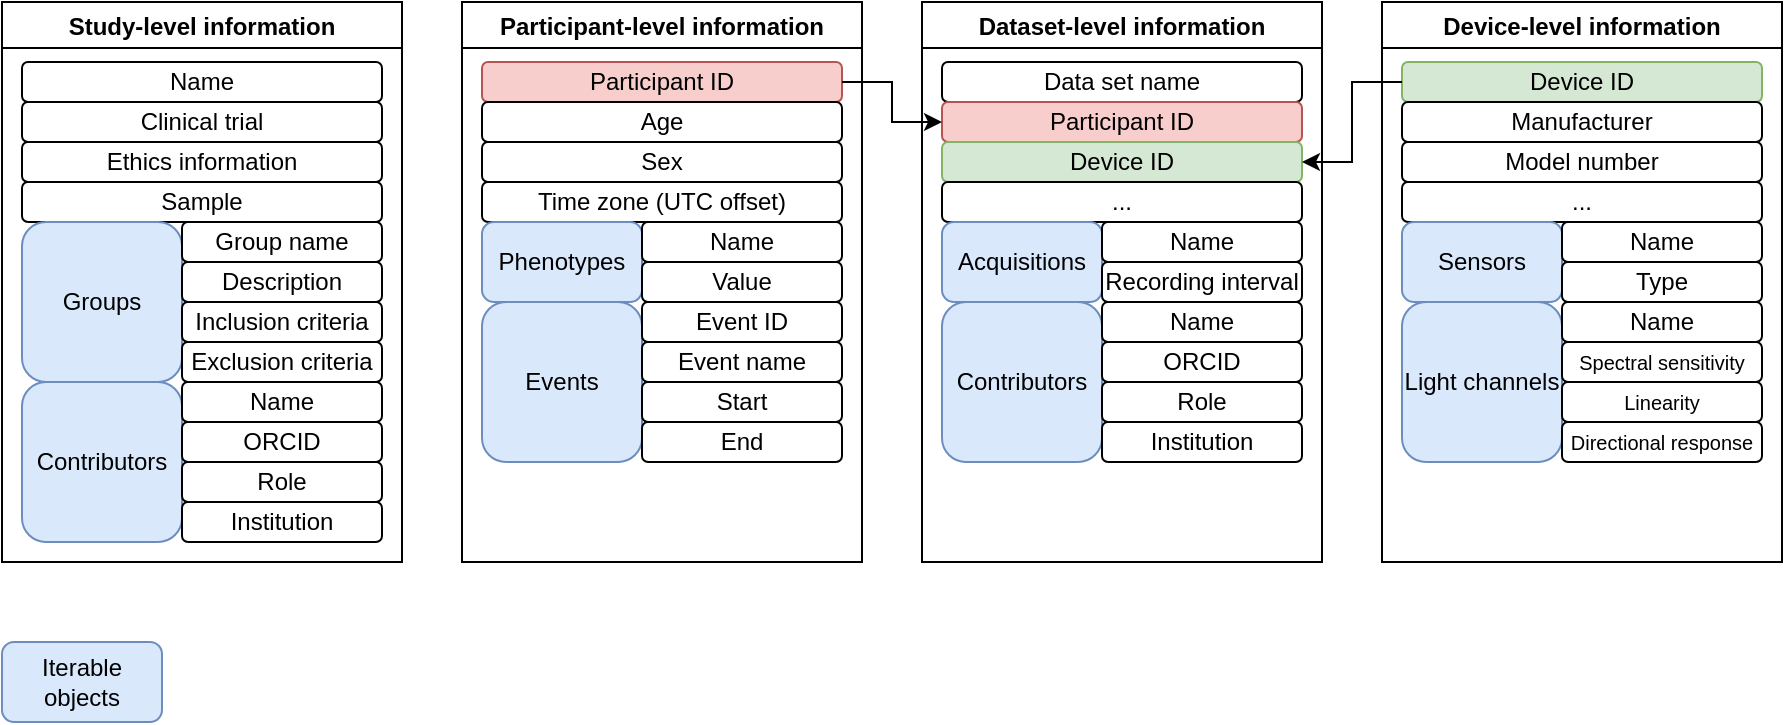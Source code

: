 <mxfile version="20.1.3" type="github">
  <diagram id="ivyklitA2pM1PZ684B0X" name="Page-1">
    <mxGraphModel dx="1040" dy="964" grid="1" gridSize="10" guides="1" tooltips="1" connect="1" arrows="1" fold="1" page="1" pageScale="1" pageWidth="1169" pageHeight="1654" math="0" shadow="0">
      <root>
        <mxCell id="0" />
        <mxCell id="1" parent="0" />
        <mxCell id="EMIKrM8pHHltHJUV4g7G-3" value="Study-level information" style="swimlane;" vertex="1" parent="1">
          <mxGeometry x="10" y="240" width="200" height="280" as="geometry" />
        </mxCell>
        <mxCell id="EMIKrM8pHHltHJUV4g7G-8" value="Name" style="rounded=1;whiteSpace=wrap;html=1;" vertex="1" parent="EMIKrM8pHHltHJUV4g7G-3">
          <mxGeometry x="10" y="30" width="180" height="20" as="geometry" />
        </mxCell>
        <mxCell id="EMIKrM8pHHltHJUV4g7G-9" value="Clinical trial" style="rounded=1;whiteSpace=wrap;html=1;" vertex="1" parent="EMIKrM8pHHltHJUV4g7G-3">
          <mxGeometry x="10" y="50" width="180" height="20" as="geometry" />
        </mxCell>
        <mxCell id="EMIKrM8pHHltHJUV4g7G-10" value="Ethics information" style="rounded=1;whiteSpace=wrap;html=1;" vertex="1" parent="EMIKrM8pHHltHJUV4g7G-3">
          <mxGeometry x="10" y="70" width="180" height="20" as="geometry" />
        </mxCell>
        <mxCell id="EMIKrM8pHHltHJUV4g7G-11" value="Sample" style="rounded=1;whiteSpace=wrap;html=1;" vertex="1" parent="EMIKrM8pHHltHJUV4g7G-3">
          <mxGeometry x="10" y="90" width="180" height="20" as="geometry" />
        </mxCell>
        <mxCell id="EMIKrM8pHHltHJUV4g7G-12" value="Groups" style="rounded=1;whiteSpace=wrap;html=1;fillColor=#dae8fc;strokeColor=#6c8ebf;" vertex="1" parent="EMIKrM8pHHltHJUV4g7G-3">
          <mxGeometry x="10" y="110" width="80" height="80" as="geometry" />
        </mxCell>
        <mxCell id="EMIKrM8pHHltHJUV4g7G-13" value="Group name" style="rounded=1;whiteSpace=wrap;html=1;" vertex="1" parent="EMIKrM8pHHltHJUV4g7G-3">
          <mxGeometry x="90" y="110" width="100" height="20" as="geometry" />
        </mxCell>
        <mxCell id="EMIKrM8pHHltHJUV4g7G-21" value="Description" style="rounded=1;whiteSpace=wrap;html=1;" vertex="1" parent="EMIKrM8pHHltHJUV4g7G-3">
          <mxGeometry x="90" y="130" width="100" height="20" as="geometry" />
        </mxCell>
        <mxCell id="EMIKrM8pHHltHJUV4g7G-22" value="Inclusion criteria" style="rounded=1;whiteSpace=wrap;html=1;" vertex="1" parent="EMIKrM8pHHltHJUV4g7G-3">
          <mxGeometry x="90" y="150" width="100" height="20" as="geometry" />
        </mxCell>
        <mxCell id="EMIKrM8pHHltHJUV4g7G-23" value="Exclusion criteria" style="rounded=1;whiteSpace=wrap;html=1;" vertex="1" parent="EMIKrM8pHHltHJUV4g7G-3">
          <mxGeometry x="90" y="170" width="100" height="20" as="geometry" />
        </mxCell>
        <mxCell id="EMIKrM8pHHltHJUV4g7G-24" value="Contributors" style="rounded=1;whiteSpace=wrap;html=1;fillColor=#dae8fc;strokeColor=#6c8ebf;" vertex="1" parent="EMIKrM8pHHltHJUV4g7G-3">
          <mxGeometry x="10" y="190" width="80" height="80" as="geometry" />
        </mxCell>
        <mxCell id="EMIKrM8pHHltHJUV4g7G-25" value="Name" style="rounded=1;whiteSpace=wrap;html=1;" vertex="1" parent="EMIKrM8pHHltHJUV4g7G-3">
          <mxGeometry x="90" y="190" width="100" height="20" as="geometry" />
        </mxCell>
        <mxCell id="EMIKrM8pHHltHJUV4g7G-26" value="ORCID" style="rounded=1;whiteSpace=wrap;html=1;" vertex="1" parent="EMIKrM8pHHltHJUV4g7G-3">
          <mxGeometry x="90" y="210" width="100" height="20" as="geometry" />
        </mxCell>
        <mxCell id="EMIKrM8pHHltHJUV4g7G-27" value="Role" style="rounded=1;whiteSpace=wrap;html=1;" vertex="1" parent="EMIKrM8pHHltHJUV4g7G-3">
          <mxGeometry x="90" y="230" width="100" height="20" as="geometry" />
        </mxCell>
        <mxCell id="EMIKrM8pHHltHJUV4g7G-28" value="Institution" style="rounded=1;whiteSpace=wrap;html=1;" vertex="1" parent="EMIKrM8pHHltHJUV4g7G-3">
          <mxGeometry x="90" y="250" width="100" height="20" as="geometry" />
        </mxCell>
        <mxCell id="EMIKrM8pHHltHJUV4g7G-29" value="Iterable objects" style="rounded=1;whiteSpace=wrap;html=1;fillColor=#dae8fc;strokeColor=#6c8ebf;" vertex="1" parent="1">
          <mxGeometry x="10" y="560" width="80" height="40" as="geometry" />
        </mxCell>
        <mxCell id="EMIKrM8pHHltHJUV4g7G-30" value="Participant-level information" style="swimlane;" vertex="1" parent="1">
          <mxGeometry x="240" y="240" width="200" height="280" as="geometry" />
        </mxCell>
        <mxCell id="EMIKrM8pHHltHJUV4g7G-31" value="Participant ID" style="rounded=1;whiteSpace=wrap;html=1;fillColor=#f8cecc;strokeColor=#b85450;" vertex="1" parent="EMIKrM8pHHltHJUV4g7G-30">
          <mxGeometry x="10" y="30" width="180" height="20" as="geometry" />
        </mxCell>
        <mxCell id="EMIKrM8pHHltHJUV4g7G-32" value="Age" style="rounded=1;whiteSpace=wrap;html=1;" vertex="1" parent="EMIKrM8pHHltHJUV4g7G-30">
          <mxGeometry x="10" y="50" width="180" height="20" as="geometry" />
        </mxCell>
        <mxCell id="EMIKrM8pHHltHJUV4g7G-33" value="Sex" style="rounded=1;whiteSpace=wrap;html=1;" vertex="1" parent="EMIKrM8pHHltHJUV4g7G-30">
          <mxGeometry x="10" y="70" width="180" height="20" as="geometry" />
        </mxCell>
        <mxCell id="EMIKrM8pHHltHJUV4g7G-34" value="Time zone (UTC offset)" style="rounded=1;whiteSpace=wrap;html=1;" vertex="1" parent="EMIKrM8pHHltHJUV4g7G-30">
          <mxGeometry x="10" y="90" width="180" height="20" as="geometry" />
        </mxCell>
        <mxCell id="EMIKrM8pHHltHJUV4g7G-35" value="Phenotypes" style="rounded=1;whiteSpace=wrap;html=1;fillColor=#dae8fc;strokeColor=#6c8ebf;" vertex="1" parent="EMIKrM8pHHltHJUV4g7G-30">
          <mxGeometry x="10" y="110" width="80" height="40" as="geometry" />
        </mxCell>
        <mxCell id="EMIKrM8pHHltHJUV4g7G-36" value="Name" style="rounded=1;whiteSpace=wrap;html=1;" vertex="1" parent="EMIKrM8pHHltHJUV4g7G-30">
          <mxGeometry x="90" y="110" width="100" height="20" as="geometry" />
        </mxCell>
        <mxCell id="EMIKrM8pHHltHJUV4g7G-37" value="Value" style="rounded=1;whiteSpace=wrap;html=1;" vertex="1" parent="EMIKrM8pHHltHJUV4g7G-30">
          <mxGeometry x="90" y="130" width="100" height="20" as="geometry" />
        </mxCell>
        <mxCell id="EMIKrM8pHHltHJUV4g7G-40" value="Events" style="rounded=1;whiteSpace=wrap;html=1;fillColor=#dae8fc;strokeColor=#6c8ebf;" vertex="1" parent="EMIKrM8pHHltHJUV4g7G-30">
          <mxGeometry x="10" y="150" width="80" height="80" as="geometry" />
        </mxCell>
        <mxCell id="EMIKrM8pHHltHJUV4g7G-41" value="Event ID" style="rounded=1;whiteSpace=wrap;html=1;" vertex="1" parent="EMIKrM8pHHltHJUV4g7G-30">
          <mxGeometry x="90" y="150" width="100" height="20" as="geometry" />
        </mxCell>
        <mxCell id="EMIKrM8pHHltHJUV4g7G-42" value="Event name" style="rounded=1;whiteSpace=wrap;html=1;" vertex="1" parent="EMIKrM8pHHltHJUV4g7G-30">
          <mxGeometry x="90" y="170" width="100" height="20" as="geometry" />
        </mxCell>
        <mxCell id="EMIKrM8pHHltHJUV4g7G-43" value="Start" style="rounded=1;whiteSpace=wrap;html=1;" vertex="1" parent="EMIKrM8pHHltHJUV4g7G-30">
          <mxGeometry x="90" y="190" width="100" height="20" as="geometry" />
        </mxCell>
        <mxCell id="EMIKrM8pHHltHJUV4g7G-44" value="End" style="rounded=1;whiteSpace=wrap;html=1;" vertex="1" parent="EMIKrM8pHHltHJUV4g7G-30">
          <mxGeometry x="90" y="210" width="100" height="20" as="geometry" />
        </mxCell>
        <mxCell id="EMIKrM8pHHltHJUV4g7G-47" value="Dataset-level information" style="swimlane;" vertex="1" parent="1">
          <mxGeometry x="470" y="240" width="200" height="280" as="geometry" />
        </mxCell>
        <mxCell id="EMIKrM8pHHltHJUV4g7G-48" value="Data set name" style="rounded=1;whiteSpace=wrap;html=1;" vertex="1" parent="EMIKrM8pHHltHJUV4g7G-47">
          <mxGeometry x="10" y="30" width="180" height="20" as="geometry" />
        </mxCell>
        <mxCell id="EMIKrM8pHHltHJUV4g7G-49" value="Participant ID" style="rounded=1;whiteSpace=wrap;html=1;fillColor=#f8cecc;strokeColor=#b85450;" vertex="1" parent="EMIKrM8pHHltHJUV4g7G-47">
          <mxGeometry x="10" y="50" width="180" height="20" as="geometry" />
        </mxCell>
        <mxCell id="EMIKrM8pHHltHJUV4g7G-50" value="Device ID" style="rounded=1;whiteSpace=wrap;html=1;fillColor=#d5e8d4;strokeColor=#82b366;" vertex="1" parent="EMIKrM8pHHltHJUV4g7G-47">
          <mxGeometry x="10" y="70" width="180" height="20" as="geometry" />
        </mxCell>
        <mxCell id="EMIKrM8pHHltHJUV4g7G-51" value="..." style="rounded=1;whiteSpace=wrap;html=1;" vertex="1" parent="EMIKrM8pHHltHJUV4g7G-47">
          <mxGeometry x="10" y="90" width="180" height="20" as="geometry" />
        </mxCell>
        <mxCell id="EMIKrM8pHHltHJUV4g7G-52" value="Acquisitions" style="rounded=1;whiteSpace=wrap;html=1;fillColor=#dae8fc;strokeColor=#6c8ebf;" vertex="1" parent="EMIKrM8pHHltHJUV4g7G-47">
          <mxGeometry x="10" y="110" width="80" height="40" as="geometry" />
        </mxCell>
        <mxCell id="EMIKrM8pHHltHJUV4g7G-53" value="Name" style="rounded=1;whiteSpace=wrap;html=1;" vertex="1" parent="EMIKrM8pHHltHJUV4g7G-47">
          <mxGeometry x="90" y="110" width="100" height="20" as="geometry" />
        </mxCell>
        <mxCell id="EMIKrM8pHHltHJUV4g7G-54" value="Recording interval" style="rounded=1;whiteSpace=wrap;html=1;" vertex="1" parent="EMIKrM8pHHltHJUV4g7G-47">
          <mxGeometry x="90" y="130" width="100" height="20" as="geometry" />
        </mxCell>
        <mxCell id="EMIKrM8pHHltHJUV4g7G-60" value="Contributors" style="rounded=1;whiteSpace=wrap;html=1;fillColor=#dae8fc;strokeColor=#6c8ebf;" vertex="1" parent="EMIKrM8pHHltHJUV4g7G-47">
          <mxGeometry x="10" y="150" width="80" height="80" as="geometry" />
        </mxCell>
        <mxCell id="EMIKrM8pHHltHJUV4g7G-61" value="Name" style="rounded=1;whiteSpace=wrap;html=1;" vertex="1" parent="EMIKrM8pHHltHJUV4g7G-47">
          <mxGeometry x="90" y="150" width="100" height="20" as="geometry" />
        </mxCell>
        <mxCell id="EMIKrM8pHHltHJUV4g7G-62" value="ORCID" style="rounded=1;whiteSpace=wrap;html=1;" vertex="1" parent="EMIKrM8pHHltHJUV4g7G-47">
          <mxGeometry x="90" y="170" width="100" height="20" as="geometry" />
        </mxCell>
        <mxCell id="EMIKrM8pHHltHJUV4g7G-63" value="Role" style="rounded=1;whiteSpace=wrap;html=1;" vertex="1" parent="EMIKrM8pHHltHJUV4g7G-47">
          <mxGeometry x="90" y="190" width="100" height="20" as="geometry" />
        </mxCell>
        <mxCell id="EMIKrM8pHHltHJUV4g7G-64" value="Institution" style="rounded=1;whiteSpace=wrap;html=1;" vertex="1" parent="EMIKrM8pHHltHJUV4g7G-47">
          <mxGeometry x="90" y="210" width="100" height="20" as="geometry" />
        </mxCell>
        <mxCell id="EMIKrM8pHHltHJUV4g7G-65" value="Device-level information" style="swimlane;" vertex="1" parent="1">
          <mxGeometry x="700" y="240" width="200" height="280" as="geometry" />
        </mxCell>
        <mxCell id="EMIKrM8pHHltHJUV4g7G-66" value="Device ID" style="rounded=1;whiteSpace=wrap;html=1;fillColor=#d5e8d4;strokeColor=#82b366;" vertex="1" parent="EMIKrM8pHHltHJUV4g7G-65">
          <mxGeometry x="10" y="30" width="180" height="20" as="geometry" />
        </mxCell>
        <mxCell id="EMIKrM8pHHltHJUV4g7G-67" value="Manufacturer" style="rounded=1;whiteSpace=wrap;html=1;" vertex="1" parent="EMIKrM8pHHltHJUV4g7G-65">
          <mxGeometry x="10" y="50" width="180" height="20" as="geometry" />
        </mxCell>
        <mxCell id="EMIKrM8pHHltHJUV4g7G-68" value="Model number" style="rounded=1;whiteSpace=wrap;html=1;" vertex="1" parent="EMIKrM8pHHltHJUV4g7G-65">
          <mxGeometry x="10" y="70" width="180" height="20" as="geometry" />
        </mxCell>
        <mxCell id="EMIKrM8pHHltHJUV4g7G-69" value="..." style="rounded=1;whiteSpace=wrap;html=1;" vertex="1" parent="EMIKrM8pHHltHJUV4g7G-65">
          <mxGeometry x="10" y="90" width="180" height="20" as="geometry" />
        </mxCell>
        <mxCell id="EMIKrM8pHHltHJUV4g7G-70" value="Sensors" style="rounded=1;whiteSpace=wrap;html=1;fillColor=#dae8fc;strokeColor=#6c8ebf;" vertex="1" parent="EMIKrM8pHHltHJUV4g7G-65">
          <mxGeometry x="10" y="110" width="80" height="40" as="geometry" />
        </mxCell>
        <mxCell id="EMIKrM8pHHltHJUV4g7G-71" value="Name" style="rounded=1;whiteSpace=wrap;html=1;" vertex="1" parent="EMIKrM8pHHltHJUV4g7G-65">
          <mxGeometry x="90" y="110" width="100" height="20" as="geometry" />
        </mxCell>
        <mxCell id="EMIKrM8pHHltHJUV4g7G-72" value="Type" style="rounded=1;whiteSpace=wrap;html=1;" vertex="1" parent="EMIKrM8pHHltHJUV4g7G-65">
          <mxGeometry x="90" y="130" width="100" height="20" as="geometry" />
        </mxCell>
        <mxCell id="EMIKrM8pHHltHJUV4g7G-73" value="Light channels" style="rounded=1;whiteSpace=wrap;html=1;fillColor=#dae8fc;strokeColor=#6c8ebf;" vertex="1" parent="EMIKrM8pHHltHJUV4g7G-65">
          <mxGeometry x="10" y="150" width="80" height="80" as="geometry" />
        </mxCell>
        <mxCell id="EMIKrM8pHHltHJUV4g7G-74" value="Name" style="rounded=1;whiteSpace=wrap;html=1;" vertex="1" parent="EMIKrM8pHHltHJUV4g7G-65">
          <mxGeometry x="90" y="150" width="100" height="20" as="geometry" />
        </mxCell>
        <mxCell id="EMIKrM8pHHltHJUV4g7G-75" value="&lt;font style=&quot;font-size: 10px;&quot;&gt;Spectral sensitivity&lt;br&gt;&lt;/font&gt;" style="rounded=1;whiteSpace=wrap;html=1;" vertex="1" parent="EMIKrM8pHHltHJUV4g7G-65">
          <mxGeometry x="90" y="170" width="100" height="20" as="geometry" />
        </mxCell>
        <mxCell id="EMIKrM8pHHltHJUV4g7G-76" value="&lt;font style=&quot;font-size: 10px;&quot;&gt;Linearity&lt;/font&gt;" style="rounded=1;whiteSpace=wrap;html=1;" vertex="1" parent="EMIKrM8pHHltHJUV4g7G-65">
          <mxGeometry x="90" y="190" width="100" height="20" as="geometry" />
        </mxCell>
        <mxCell id="EMIKrM8pHHltHJUV4g7G-77" value="&lt;font style=&quot;font-size: 10px;&quot;&gt;Directional response&lt;br&gt;&lt;/font&gt;" style="rounded=1;whiteSpace=wrap;html=1;" vertex="1" parent="EMIKrM8pHHltHJUV4g7G-65">
          <mxGeometry x="90" y="210" width="100" height="20" as="geometry" />
        </mxCell>
        <mxCell id="EMIKrM8pHHltHJUV4g7G-78" style="edgeStyle=orthogonalEdgeStyle;rounded=0;orthogonalLoop=1;jettySize=auto;html=1;entryX=0;entryY=0.5;entryDx=0;entryDy=0;fontSize=10;" edge="1" parent="1" source="EMIKrM8pHHltHJUV4g7G-31" target="EMIKrM8pHHltHJUV4g7G-49">
          <mxGeometry relative="1" as="geometry" />
        </mxCell>
        <mxCell id="EMIKrM8pHHltHJUV4g7G-79" style="edgeStyle=orthogonalEdgeStyle;rounded=0;orthogonalLoop=1;jettySize=auto;html=1;entryX=1;entryY=0.5;entryDx=0;entryDy=0;fontSize=10;" edge="1" parent="1" source="EMIKrM8pHHltHJUV4g7G-66" target="EMIKrM8pHHltHJUV4g7G-50">
          <mxGeometry relative="1" as="geometry" />
        </mxCell>
      </root>
    </mxGraphModel>
  </diagram>
</mxfile>
